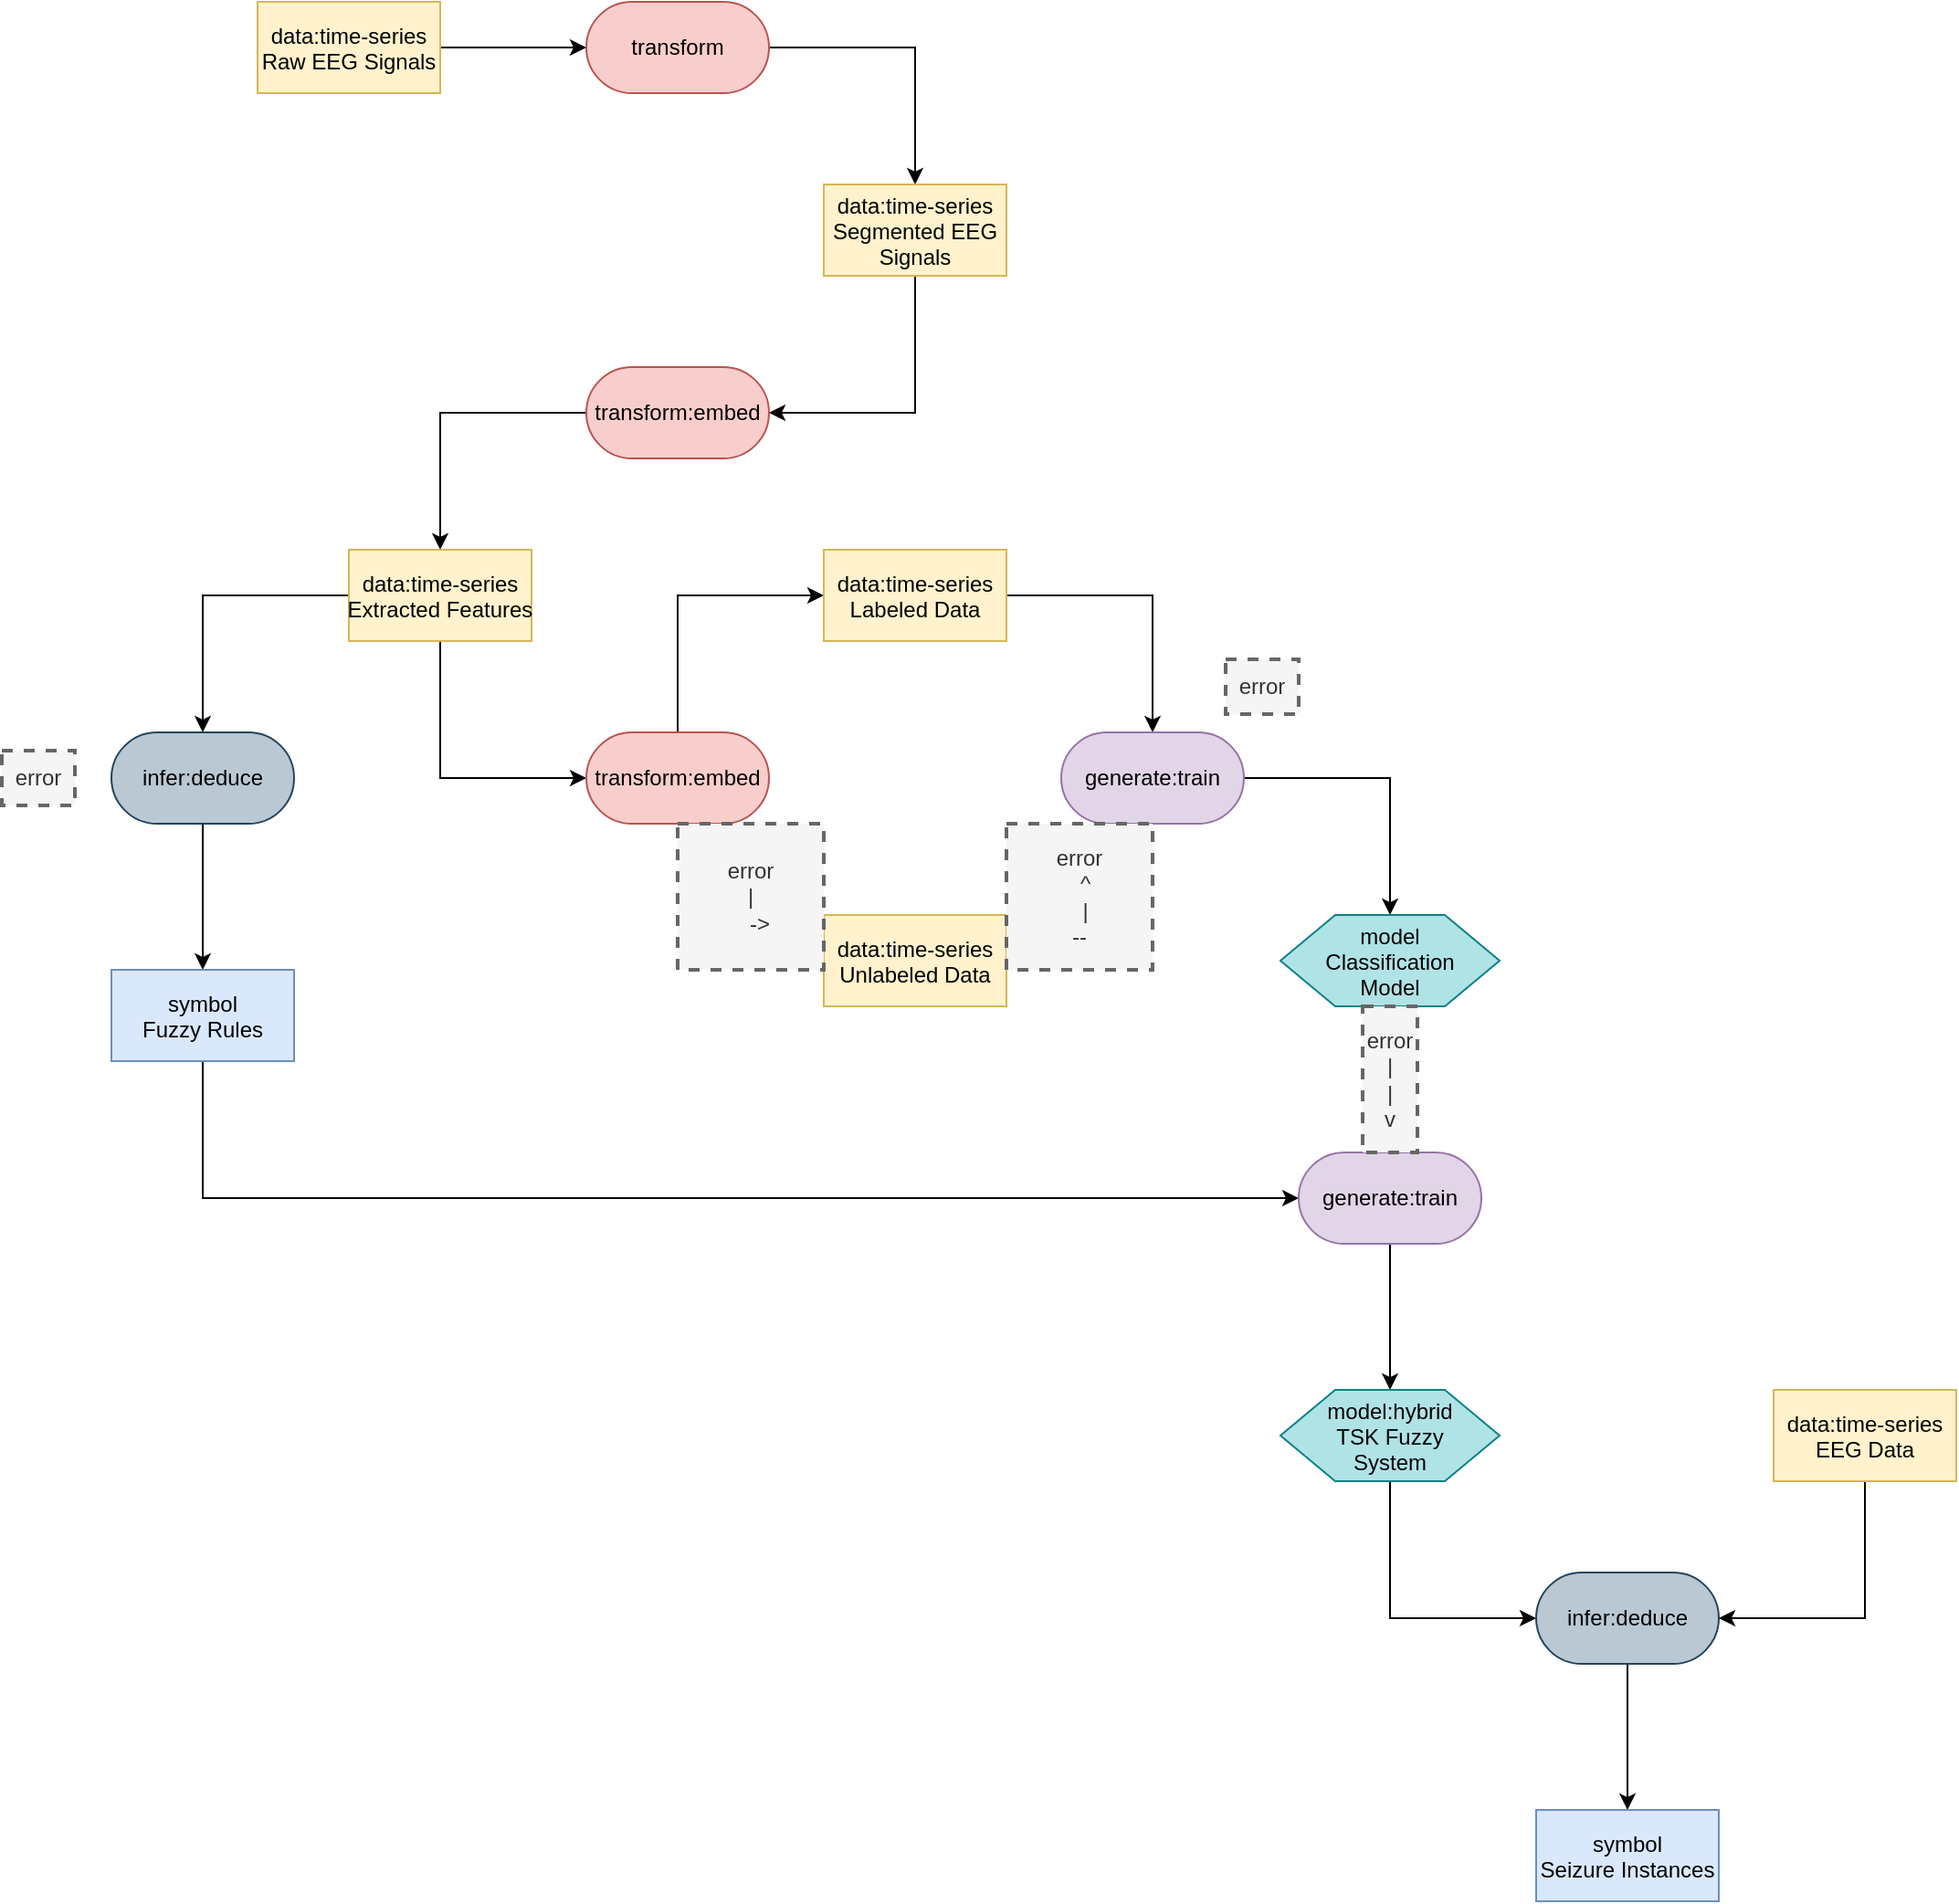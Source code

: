 <mxfile version="27.0.5">
  <diagram name="Page-1" id="wTkwqVMPpvN7Wz88UUyB">
    <mxGraphModel dx="1310" dy="785" grid="1" gridSize="10" guides="1" tooltips="1" connect="1" arrows="1" fold="1" page="1" pageScale="1" pageWidth="3300" pageHeight="4681" math="0" shadow="0">
      <root>
        <mxCell id="0" />
        <mxCell id="1" parent="0" />
        <mxCell id="k1J8kmZmEWqCN7NI0roi-3" style="edgeStyle=orthogonalEdgeStyle;rounded=0;orthogonalLoop=1;jettySize=auto;html=1;exitX=1;exitY=0.5;exitDx=0;exitDy=0;entryX=0;entryY=0.5;entryDx=0;entryDy=0;" edge="1" parent="1" source="k1J8kmZmEWqCN7NI0roi-1" target="k1J8kmZmEWqCN7NI0roi-2">
          <mxGeometry relative="1" as="geometry" />
        </mxCell>
        <mxCell id="k1J8kmZmEWqCN7NI0roi-1" value="data:time-series&#xa;Raw EEG Signals" style="rectangle;fillColor=#fff2cc;strokeColor=#d6b656;" name="data" vertex="1" parent="1">
          <mxGeometry x="360" y="230" width="100" height="50" as="geometry" />
        </mxCell>
        <mxCell id="k1J8kmZmEWqCN7NI0roi-5" style="edgeStyle=orthogonalEdgeStyle;rounded=0;orthogonalLoop=1;jettySize=auto;html=1;exitX=1;exitY=0.5;exitDx=0;exitDy=0;entryX=0.5;entryY=0;entryDx=0;entryDy=0;" edge="1" parent="1" source="k1J8kmZmEWqCN7NI0roi-2" target="k1J8kmZmEWqCN7NI0roi-4">
          <mxGeometry relative="1" as="geometry" />
        </mxCell>
        <mxCell id="k1J8kmZmEWqCN7NI0roi-2" value="transform" style="rounded=1;whiteSpace=wrap;html=1;arcSize=50;fillColor=#f8cecc;strokeColor=#b85450;" name="transform" vertex="1" parent="1">
          <mxGeometry x="540" y="230" width="100" height="50" as="geometry" />
        </mxCell>
        <mxCell id="k1J8kmZmEWqCN7NI0roi-7" style="edgeStyle=orthogonalEdgeStyle;rounded=0;orthogonalLoop=1;jettySize=auto;html=1;exitX=0.5;exitY=1;exitDx=0;exitDy=0;entryX=1;entryY=0.5;entryDx=0;entryDy=0;" edge="1" parent="1" source="k1J8kmZmEWqCN7NI0roi-4" target="k1J8kmZmEWqCN7NI0roi-6">
          <mxGeometry relative="1" as="geometry" />
        </mxCell>
        <mxCell id="k1J8kmZmEWqCN7NI0roi-4" value="data:time-series&#xa;Segmented EEG&#xa;Signals" style="rectangle;fillColor=#fff2cc;strokeColor=#d6b656;" name="data" vertex="1" parent="1">
          <mxGeometry x="670" y="330" width="100" height="50" as="geometry" />
        </mxCell>
        <mxCell id="k1J8kmZmEWqCN7NI0roi-9" style="edgeStyle=orthogonalEdgeStyle;rounded=0;orthogonalLoop=1;jettySize=auto;html=1;exitX=0;exitY=0.5;exitDx=0;exitDy=0;entryX=0.5;entryY=0;entryDx=0;entryDy=0;" edge="1" parent="1" source="k1J8kmZmEWqCN7NI0roi-6" target="k1J8kmZmEWqCN7NI0roi-8">
          <mxGeometry relative="1" as="geometry" />
        </mxCell>
        <mxCell id="k1J8kmZmEWqCN7NI0roi-6" value="transform:embed" style="rounded=1;whiteSpace=wrap;html=1;arcSize=50;fillColor=#f8cecc;strokeColor=#b85450;" name="transform" vertex="1" parent="1">
          <mxGeometry x="540" y="430" width="100" height="50" as="geometry" />
        </mxCell>
        <mxCell id="k1J8kmZmEWqCN7NI0roi-11" style="edgeStyle=orthogonalEdgeStyle;rounded=0;orthogonalLoop=1;jettySize=auto;html=1;exitX=0;exitY=0.5;exitDx=0;exitDy=0;entryX=0.5;entryY=0;entryDx=0;entryDy=0;" edge="1" parent="1" source="k1J8kmZmEWqCN7NI0roi-8" target="k1J8kmZmEWqCN7NI0roi-10">
          <mxGeometry relative="1" as="geometry" />
        </mxCell>
        <mxCell id="k1J8kmZmEWqCN7NI0roi-13" style="edgeStyle=orthogonalEdgeStyle;rounded=0;orthogonalLoop=1;jettySize=auto;html=1;exitX=0.5;exitY=1;exitDx=0;exitDy=0;entryX=0;entryY=0.5;entryDx=0;entryDy=0;" edge="1" parent="1" source="k1J8kmZmEWqCN7NI0roi-8" target="k1J8kmZmEWqCN7NI0roi-12">
          <mxGeometry relative="1" as="geometry" />
        </mxCell>
        <mxCell id="k1J8kmZmEWqCN7NI0roi-8" value="data:time-series&#xa;Extracted Features" style="rectangle;fillColor=#fff2cc;strokeColor=#d6b656;" name="data" vertex="1" parent="1" tooltip="⚠️ Node not part of any valid pattern.">
          <mxGeometry x="410" y="530" width="100" height="50" as="geometry" />
        </mxCell>
        <mxCell id="k1J8kmZmEWqCN7NI0roi-26" style="edgeStyle=orthogonalEdgeStyle;rounded=0;orthogonalLoop=1;jettySize=auto;html=1;exitX=0.5;exitY=1;exitDx=0;exitDy=0;entryX=0.5;entryY=0;entryDx=0;entryDy=0;" edge="1" parent="1" source="k1J8kmZmEWqCN7NI0roi-10" target="k1J8kmZmEWqCN7NI0roi-25">
          <mxGeometry relative="1" as="geometry" />
        </mxCell>
        <mxCell id="k1J8kmZmEWqCN7NI0roi-10" value="infer:deduce" style="rounded=1;whiteSpace=wrap;html=1;arcSize=50;fillColor=#bac8d3;strokeColor=#23445d;" name="infer:deduce" vertex="1" parent="1" tooltip="⚠️ Node not part of any valid pattern.">
          <mxGeometry x="280" y="630" width="100" height="50" as="geometry" />
        </mxCell>
        <mxCell id="k1J8kmZmEWqCN7NI0roi-15" style="edgeStyle=orthogonalEdgeStyle;rounded=0;orthogonalLoop=1;jettySize=auto;html=1;exitX=0.5;exitY=0;exitDx=0;exitDy=0;entryX=0;entryY=0.5;entryDx=0;entryDy=0;" edge="1" parent="1" source="k1J8kmZmEWqCN7NI0roi-12" target="k1J8kmZmEWqCN7NI0roi-14">
          <mxGeometry relative="1" as="geometry" />
        </mxCell>
        <mxCell id="k1J8kmZmEWqCN7NI0roi-12" value="transform:embed" style="rounded=1;whiteSpace=wrap;html=1;arcSize=50;fillColor=#f8cecc;strokeColor=#b85450;" name="transform" vertex="1" parent="1">
          <mxGeometry x="540" y="630" width="100" height="50" as="geometry" />
        </mxCell>
        <mxCell id="k1J8kmZmEWqCN7NI0roi-21" style="edgeStyle=orthogonalEdgeStyle;rounded=0;orthogonalLoop=1;jettySize=auto;html=1;exitX=1;exitY=0.5;exitDx=0;exitDy=0;entryX=0.5;entryY=0;entryDx=0;entryDy=0;" edge="1" parent="1" source="k1J8kmZmEWqCN7NI0roi-14" target="k1J8kmZmEWqCN7NI0roi-19">
          <mxGeometry relative="1" as="geometry" />
        </mxCell>
        <mxCell id="k1J8kmZmEWqCN7NI0roi-14" value="data:time-series&#xa;Labeled Data" style="rectangle;fillColor=#fff2cc;strokeColor=#d6b656;" name="data" vertex="1" parent="1">
          <mxGeometry x="670" y="530" width="100" height="50" as="geometry" />
        </mxCell>
        <mxCell id="k1J8kmZmEWqCN7NI0roi-16" value="data:time-series&#xa;Unlabeled Data" style="rectangle;fillColor=#fff2cc;strokeColor=#d6b656;" name="data" vertex="1" parent="1" tooltip="⚠️ Node is disconnected.">
          <mxGeometry x="670" y="730" width="100" height="50" as="geometry" />
        </mxCell>
        <mxCell id="k1J8kmZmEWqCN7NI0roi-18" value="&lt;div&gt;error&lt;/div&gt;&lt;div&gt;|&lt;/div&gt;&lt;div&gt;&amp;nbsp;&amp;nbsp; -&amp;gt;&lt;/div&gt;" style="text;html=1;align=center;verticalAlign=middle;whiteSpace=wrap;rounded=0;dashed=1;fillColor=#f5f5f5;fontColor=#333333;strokeColor=#666666;strokeWidth=2;" name="text" vertex="1" parent="1">
          <mxGeometry x="590" y="680" width="80" height="80" as="geometry" />
        </mxCell>
        <mxCell id="k1J8kmZmEWqCN7NI0roi-24" style="edgeStyle=orthogonalEdgeStyle;rounded=0;orthogonalLoop=1;jettySize=auto;html=1;exitX=1;exitY=0.5;exitDx=0;exitDy=0;entryX=0.5;entryY=0;entryDx=0;entryDy=0;" edge="1" parent="1" source="k1J8kmZmEWqCN7NI0roi-19" target="k1J8kmZmEWqCN7NI0roi-23">
          <mxGeometry relative="1" as="geometry" />
        </mxCell>
        <mxCell id="k1J8kmZmEWqCN7NI0roi-19" value="generate:train" style="rounded=1;whiteSpace=wrap;html=1;arcSize=50;fillColor=#e1d5e7;strokeColor=#9673a6;" name="generate:train" vertex="1" parent="1" tooltip="⚠️ Node not part of any valid pattern.">
          <mxGeometry x="800" y="630" width="100" height="50" as="geometry" />
        </mxCell>
        <mxCell id="k1J8kmZmEWqCN7NI0roi-22" value="&lt;div&gt;error&lt;/div&gt;&lt;div&gt;&amp;nbsp; ^&lt;/div&gt;&lt;div&gt;&amp;nbsp; |&lt;/div&gt;&lt;div&gt;--&lt;/div&gt;" style="text;html=1;align=center;verticalAlign=middle;whiteSpace=wrap;rounded=0;dashed=1;fillColor=#f5f5f5;fontColor=#333333;strokeColor=#666666;strokeWidth=2;" name="text" vertex="1" parent="1">
          <mxGeometry x="770" y="680" width="80" height="80" as="geometry" />
        </mxCell>
        <mxCell id="k1J8kmZmEWqCN7NI0roi-23" value="model&#xa;Classification&#xa;Model" style="shape=hexagon;perimeter=hexagonPerimeter2;fillColor=#b0e3e6;strokeColor=#0e8088;" name="model" vertex="1" parent="1" tooltip="⚠️ Node not part of any valid pattern.">
          <mxGeometry x="920" y="730" width="120" height="50" as="geometry" />
        </mxCell>
        <mxCell id="k1J8kmZmEWqCN7NI0roi-31" style="edgeStyle=orthogonalEdgeStyle;rounded=0;orthogonalLoop=1;jettySize=auto;html=1;exitX=0.5;exitY=1;exitDx=0;exitDy=0;entryX=0;entryY=0.5;entryDx=0;entryDy=0;" edge="1" parent="1" source="k1J8kmZmEWqCN7NI0roi-25" target="k1J8kmZmEWqCN7NI0roi-27">
          <mxGeometry relative="1" as="geometry" />
        </mxCell>
        <mxCell id="k1J8kmZmEWqCN7NI0roi-25" value="symbol&#xa;Fuzzy Rules" style="rectangle;fillColor=#dae8fc;strokeColor=#6c8ebf;" name="symbol" vertex="1" parent="1" tooltip="⚠️ Node not part of any valid pattern.">
          <mxGeometry x="280" y="760" width="100" height="50" as="geometry" />
        </mxCell>
        <mxCell id="k1J8kmZmEWqCN7NI0roi-33" style="edgeStyle=orthogonalEdgeStyle;rounded=0;orthogonalLoop=1;jettySize=auto;html=1;exitX=0.5;exitY=1;exitDx=0;exitDy=0;entryX=0.5;entryY=0;entryDx=0;entryDy=0;" edge="1" parent="1" source="k1J8kmZmEWqCN7NI0roi-27" target="k1J8kmZmEWqCN7NI0roi-32">
          <mxGeometry relative="1" as="geometry" />
        </mxCell>
        <mxCell id="k1J8kmZmEWqCN7NI0roi-27" value="generate:train" style="rounded=1;whiteSpace=wrap;html=1;arcSize=50;fillColor=#e1d5e7;strokeColor=#9673a6;" name="generate:train" vertex="1" parent="1">
          <mxGeometry x="930" y="860" width="100" height="50" as="geometry" />
        </mxCell>
        <mxCell id="k1J8kmZmEWqCN7NI0roi-29" value="&lt;div&gt;error&lt;/div&gt;&lt;div&gt;|&lt;/div&gt;&lt;div&gt;|&lt;/div&gt;&lt;div&gt;v&lt;/div&gt;" style="text;html=1;align=center;verticalAlign=middle;whiteSpace=wrap;rounded=0;dashed=1;fillColor=#f5f5f5;fontColor=#333333;strokeColor=#666666;strokeWidth=2;" name="text" vertex="1" parent="1">
          <mxGeometry x="965" y="780" width="30" height="80" as="geometry" />
        </mxCell>
        <mxCell id="k1J8kmZmEWqCN7NI0roi-35" style="edgeStyle=orthogonalEdgeStyle;rounded=0;orthogonalLoop=1;jettySize=auto;html=1;exitX=0.5;exitY=1;exitDx=0;exitDy=0;entryX=0;entryY=0.5;entryDx=0;entryDy=0;" edge="1" parent="1" source="k1J8kmZmEWqCN7NI0roi-32" target="k1J8kmZmEWqCN7NI0roi-34">
          <mxGeometry relative="1" as="geometry" />
        </mxCell>
        <mxCell id="k1J8kmZmEWqCN7NI0roi-32" value="model:hybrid&#xa;TSK Fuzzy&#xa;System" style="shape=hexagon;perimeter=hexagonPerimeter2;fillColor=#b0e3e6;strokeColor=#0e8088;" name="model" vertex="1" parent="1">
          <mxGeometry x="920" y="990" width="120" height="50" as="geometry" />
        </mxCell>
        <mxCell id="k1J8kmZmEWqCN7NI0roi-39" style="edgeStyle=orthogonalEdgeStyle;rounded=0;orthogonalLoop=1;jettySize=auto;html=1;exitX=0.5;exitY=1;exitDx=0;exitDy=0;entryX=0.5;entryY=0;entryDx=0;entryDy=0;" edge="1" parent="1" source="k1J8kmZmEWqCN7NI0roi-34" target="k1J8kmZmEWqCN7NI0roi-38">
          <mxGeometry relative="1" as="geometry" />
        </mxCell>
        <mxCell id="k1J8kmZmEWqCN7NI0roi-34" value="infer:deduce" style="rounded=1;whiteSpace=wrap;html=1;arcSize=50;fillColor=#bac8d3;strokeColor=#23445d;" name="infer:deduce" vertex="1" parent="1">
          <mxGeometry x="1060" y="1090" width="100" height="50" as="geometry" />
        </mxCell>
        <mxCell id="k1J8kmZmEWqCN7NI0roi-37" style="edgeStyle=orthogonalEdgeStyle;rounded=0;orthogonalLoop=1;jettySize=auto;html=1;exitX=0.5;exitY=1;exitDx=0;exitDy=0;entryX=1;entryY=0.5;entryDx=0;entryDy=0;" edge="1" parent="1" source="k1J8kmZmEWqCN7NI0roi-36" target="k1J8kmZmEWqCN7NI0roi-34">
          <mxGeometry relative="1" as="geometry" />
        </mxCell>
        <mxCell id="k1J8kmZmEWqCN7NI0roi-36" value="data:time-series&#xa;EEG Data" style="rectangle;fillColor=#fff2cc;strokeColor=#d6b656;" name="data" vertex="1" parent="1">
          <mxGeometry x="1190" y="990" width="100" height="50" as="geometry" />
        </mxCell>
        <mxCell id="k1J8kmZmEWqCN7NI0roi-38" value="symbol&#xa;Seizure Instances" style="rectangle;fillColor=#dae8fc;strokeColor=#6c8ebf;" name="symbol" vertex="1" parent="1">
          <mxGeometry x="1060" y="1220" width="100" height="50" as="geometry" />
        </mxCell>
        <mxCell id="k1J8kmZmEWqCN7NI0roi-40" value="error" style="text;html=1;align=center;verticalAlign=middle;whiteSpace=wrap;rounded=0;dashed=1;fillColor=#f5f5f5;fontColor=#333333;strokeColor=#666666;strokeWidth=2;" name="text" vertex="1" parent="1">
          <mxGeometry x="220" y="640" width="40" height="30" as="geometry" />
        </mxCell>
        <mxCell id="k1J8kmZmEWqCN7NI0roi-41" value="error" style="text;html=1;align=center;verticalAlign=middle;whiteSpace=wrap;rounded=0;dashed=1;fillColor=#f5f5f5;fontColor=#333333;strokeColor=#666666;strokeWidth=2;" name="text" vertex="1" parent="1">
          <mxGeometry x="890" y="590" width="40" height="30" as="geometry" />
        </mxCell>
      </root>
    </mxGraphModel>
  </diagram>
</mxfile>
